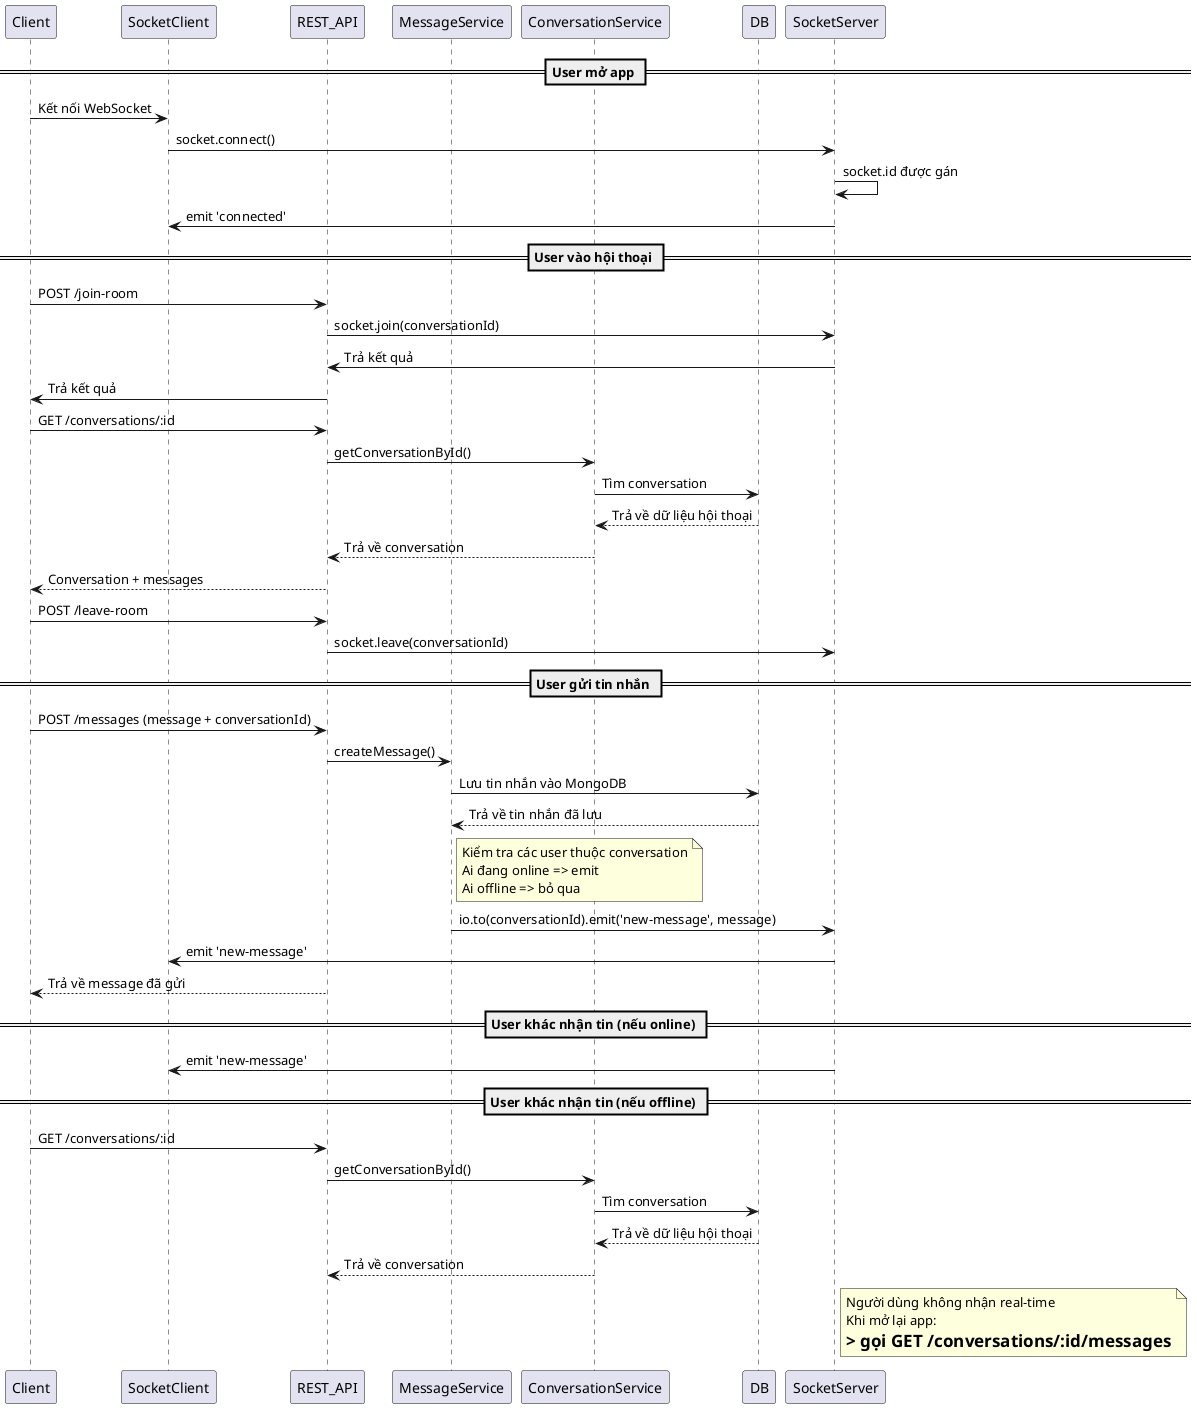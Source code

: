 @startuml
participant Client
participant SocketClient
participant REST_API
participant MessageService
participant ConversationService
participant DB
participant SocketServer

== User mở app ==
Client -> SocketClient : Kết nối WebSocket
SocketClient -> SocketServer : socket.connect()
SocketServer -> SocketServer : socket.id được gán
SocketServer -> SocketClient : emit 'connected'

== User vào hội thoại ==
Client -> REST_API: POST /join-room
REST_API -> SocketServer: socket.join(conversationId)
SocketServer -> REST_API: Trả kết quả
REST_API -> Client: Trả kết quả
Client -> REST_API : GET /conversations/:id
REST_API -> ConversationService : getConversationById()
ConversationService -> DB : Tìm conversation
DB --> ConversationService : Trả về dữ liệu hội thoại
ConversationService --> REST_API : Trả về conversation
REST_API --> Client : Conversation + messages
Client -> REST_API: POST /leave-room
REST_API -> SocketServer: socket.leave(conversationId)

== User gửi tin nhắn ==
Client -> REST_API : POST /messages (message + conversationId)
REST_API -> MessageService : createMessage()
MessageService -> DB : Lưu tin nhắn vào MongoDB
DB --> MessageService : Trả về tin nhắn đã lưu

note right of MessageService
  Kiểm tra các user thuộc conversation
  Ai đang online => emit
  Ai offline => bỏ qua
end note

MessageService -> SocketServer : io.to(conversationId).emit('new-message', message)
SocketServer -> SocketClient : emit 'new-message'

REST_API --> Client : Trả về message đã gửi

== User khác nhận tin (nếu online) ==
SocketServer -> SocketClient : emit 'new-message'

== User khác nhận tin (nếu offline) ==
Client -> REST_API : GET /conversations/:id
REST_API -> ConversationService : getConversationById()
ConversationService -> DB : Tìm conversation
DB --> ConversationService : Trả về dữ liệu hội thoại
ConversationService --> REST_API : Trả về conversation
note right of SocketServer
  Người dùng không nhận real-time
  Khi mở lại app:
  => gọi GET /conversations/:id/messages
end note

@enduml
